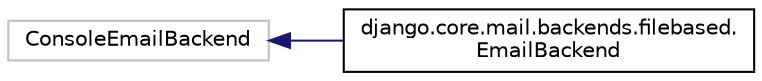 digraph "Graphical Class Hierarchy"
{
 // LATEX_PDF_SIZE
  edge [fontname="Helvetica",fontsize="10",labelfontname="Helvetica",labelfontsize="10"];
  node [fontname="Helvetica",fontsize="10",shape=record];
  rankdir="LR";
  Node3735 [label="ConsoleEmailBackend",height=0.2,width=0.4,color="grey75", fillcolor="white", style="filled",tooltip=" "];
  Node3735 -> Node0 [dir="back",color="midnightblue",fontsize="10",style="solid",fontname="Helvetica"];
  Node0 [label="django.core.mail.backends.filebased.\lEmailBackend",height=0.2,width=0.4,color="black", fillcolor="white", style="filled",URL="$d9/db1/classdjango_1_1core_1_1mail_1_1backends_1_1filebased_1_1_email_backend.html",tooltip=" "];
}

